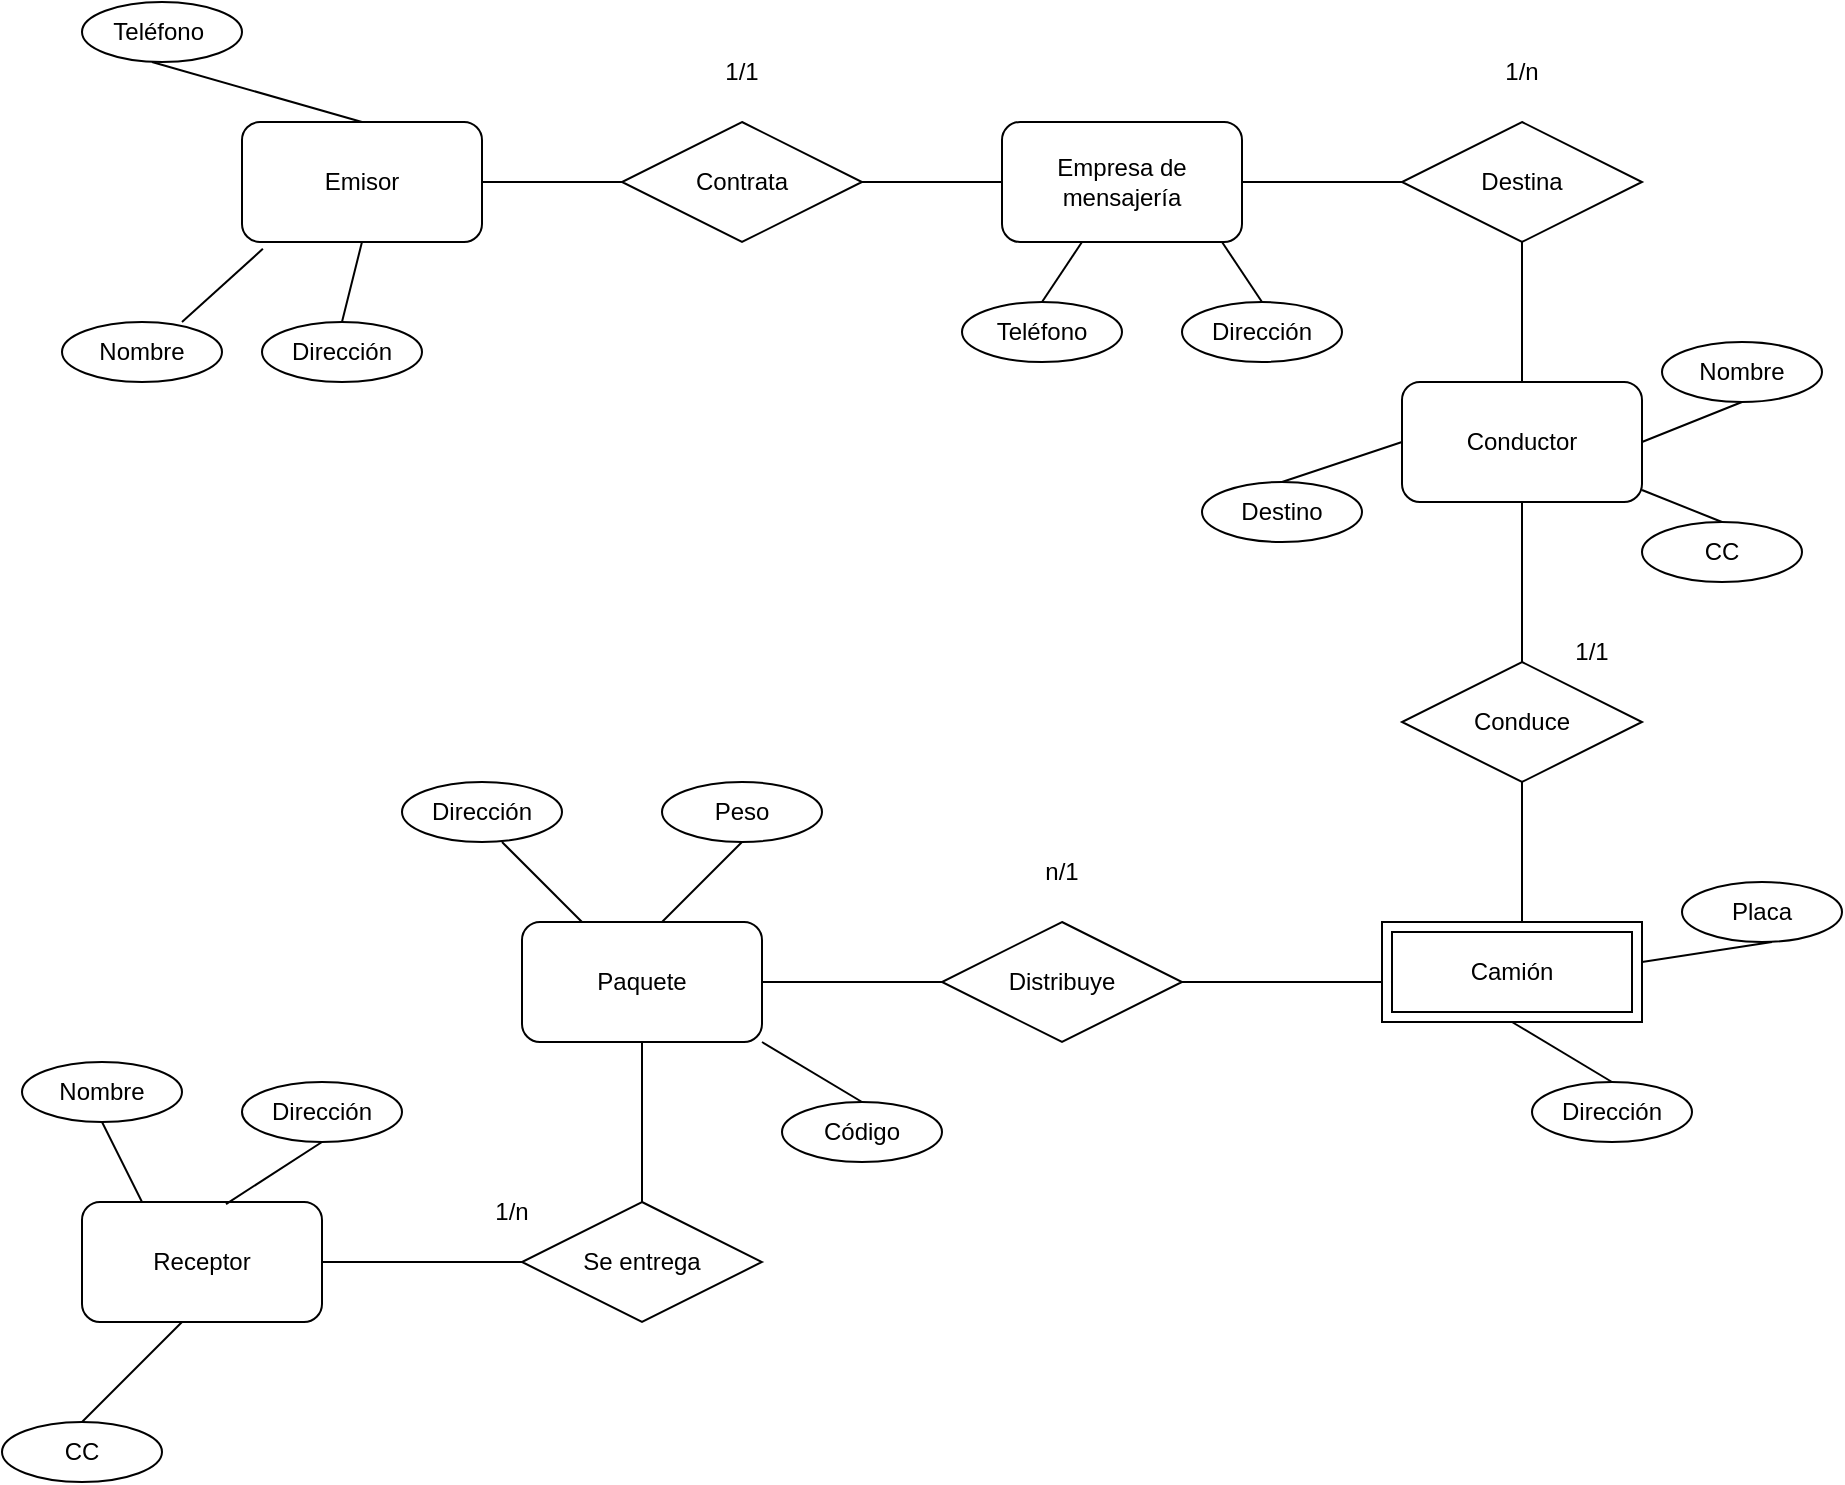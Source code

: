 <mxfile version="16.5.2" type="github">
  <diagram id="R2lEEEUBdFMjLlhIrx00" name="Page-1">
    <mxGraphModel dx="1042" dy="579" grid="1" gridSize="10" guides="1" tooltips="1" connect="1" arrows="1" fold="1" page="1" pageScale="1" pageWidth="850" pageHeight="1100" math="0" shadow="0" extFonts="Permanent Marker^https://fonts.googleapis.com/css?family=Permanent+Marker">
      <root>
        <mxCell id="0" />
        <mxCell id="1" parent="0" />
        <mxCell id="tJBJaZkdlJi__RJF__rX-53" value="Distribuye" style="shape=rhombus;perimeter=rhombusPerimeter;whiteSpace=wrap;html=1;align=center;" vertex="1" parent="1">
          <mxGeometry x="640" y="510" width="120" height="60" as="geometry" />
        </mxCell>
        <mxCell id="tJBJaZkdlJi__RJF__rX-54" value="Contrata" style="shape=rhombus;perimeter=rhombusPerimeter;whiteSpace=wrap;html=1;align=center;" vertex="1" parent="1">
          <mxGeometry x="480" y="110" width="120" height="60" as="geometry" />
        </mxCell>
        <mxCell id="tJBJaZkdlJi__RJF__rX-78" value="Emisor" style="rounded=1;whiteSpace=wrap;html=1;" vertex="1" parent="1">
          <mxGeometry x="290" y="110" width="120" height="60" as="geometry" />
        </mxCell>
        <mxCell id="tJBJaZkdlJi__RJF__rX-80" value="" style="line;strokeWidth=1;rotatable=0;dashed=0;labelPosition=right;align=left;verticalAlign=middle;spacingTop=0;spacingLeft=6;points=[];portConstraint=eastwest;" vertex="1" parent="1">
          <mxGeometry x="410" y="135" width="70" height="10" as="geometry" />
        </mxCell>
        <mxCell id="tJBJaZkdlJi__RJF__rX-83" value="Empresa de mensajería" style="rounded=1;whiteSpace=wrap;html=1;" vertex="1" parent="1">
          <mxGeometry x="670" y="110" width="120" height="60" as="geometry" />
        </mxCell>
        <mxCell id="tJBJaZkdlJi__RJF__rX-84" value="" style="endArrow=none;html=1;rounded=0;exitX=1;exitY=0.5;exitDx=0;exitDy=0;" edge="1" parent="1" source="tJBJaZkdlJi__RJF__rX-54">
          <mxGeometry width="50" height="50" relative="1" as="geometry">
            <mxPoint x="620" y="185" as="sourcePoint" />
            <mxPoint x="670" y="140" as="targetPoint" />
          </mxGeometry>
        </mxCell>
        <mxCell id="tJBJaZkdlJi__RJF__rX-86" value="Destina" style="shape=rhombus;perimeter=rhombusPerimeter;whiteSpace=wrap;html=1;align=center;" vertex="1" parent="1">
          <mxGeometry x="870" y="110" width="120" height="60" as="geometry" />
        </mxCell>
        <mxCell id="tJBJaZkdlJi__RJF__rX-87" value="" style="line;strokeWidth=1;rotatable=0;dashed=0;labelPosition=right;align=left;verticalAlign=middle;spacingTop=0;spacingLeft=6;points=[];portConstraint=eastwest;" vertex="1" parent="1">
          <mxGeometry x="790" y="135" width="80" height="10" as="geometry" />
        </mxCell>
        <mxCell id="tJBJaZkdlJi__RJF__rX-89" value="Conductor" style="rounded=1;whiteSpace=wrap;html=1;" vertex="1" parent="1">
          <mxGeometry x="870" y="240" width="120" height="60" as="geometry" />
        </mxCell>
        <mxCell id="tJBJaZkdlJi__RJF__rX-90" value="" style="line;strokeWidth=1;rotatable=0;dashed=0;labelPosition=right;align=left;verticalAlign=middle;spacingTop=0;spacingLeft=6;points=[];portConstraint=eastwest;direction=north;" vertex="1" parent="1">
          <mxGeometry x="925" y="170" width="10" height="70" as="geometry" />
        </mxCell>
        <mxCell id="tJBJaZkdlJi__RJF__rX-94" value="Conduce" style="shape=rhombus;perimeter=rhombusPerimeter;whiteSpace=wrap;html=1;align=center;" vertex="1" parent="1">
          <mxGeometry x="870" y="380" width="120" height="60" as="geometry" />
        </mxCell>
        <mxCell id="tJBJaZkdlJi__RJF__rX-95" value="" style="line;strokeWidth=1;rotatable=0;dashed=0;labelPosition=right;align=left;verticalAlign=middle;spacingTop=0;spacingLeft=6;points=[];portConstraint=eastwest;direction=north;" vertex="1" parent="1">
          <mxGeometry x="925" y="300" width="10" height="80" as="geometry" />
        </mxCell>
        <mxCell id="tJBJaZkdlJi__RJF__rX-96" value="" style="line;strokeWidth=1;rotatable=0;dashed=0;labelPosition=right;align=left;verticalAlign=middle;spacingTop=0;spacingLeft=6;points=[];portConstraint=eastwest;direction=north;" vertex="1" parent="1">
          <mxGeometry x="925" y="440" width="10" height="70" as="geometry" />
        </mxCell>
        <mxCell id="tJBJaZkdlJi__RJF__rX-100" value="" style="endArrow=none;html=1;rounded=0;" edge="1" parent="1">
          <mxGeometry width="50" height="50" relative="1" as="geometry">
            <mxPoint x="550" y="540" as="sourcePoint" />
            <mxPoint x="640" y="540" as="targetPoint" />
          </mxGeometry>
        </mxCell>
        <mxCell id="tJBJaZkdlJi__RJF__rX-101" value="Paquete" style="rounded=1;whiteSpace=wrap;html=1;" vertex="1" parent="1">
          <mxGeometry x="430" y="510" width="120" height="60" as="geometry" />
        </mxCell>
        <mxCell id="tJBJaZkdlJi__RJF__rX-105" value="Se entrega" style="shape=rhombus;perimeter=rhombusPerimeter;whiteSpace=wrap;html=1;align=center;" vertex="1" parent="1">
          <mxGeometry x="430" y="650" width="120" height="60" as="geometry" />
        </mxCell>
        <mxCell id="tJBJaZkdlJi__RJF__rX-106" value="Receptor" style="rounded=1;whiteSpace=wrap;html=1;" vertex="1" parent="1">
          <mxGeometry x="210" y="650" width="120" height="60" as="geometry" />
        </mxCell>
        <mxCell id="tJBJaZkdlJi__RJF__rX-107" value="" style="endArrow=none;html=1;rounded=0;exitX=1;exitY=0.5;exitDx=0;exitDy=0;" edge="1" parent="1" source="tJBJaZkdlJi__RJF__rX-53">
          <mxGeometry width="50" height="50" relative="1" as="geometry">
            <mxPoint x="820" y="590" as="sourcePoint" />
            <mxPoint x="870" y="540" as="targetPoint" />
          </mxGeometry>
        </mxCell>
        <mxCell id="tJBJaZkdlJi__RJF__rX-108" value="" style="endArrow=none;html=1;rounded=0;" edge="1" parent="1">
          <mxGeometry width="50" height="50" relative="1" as="geometry">
            <mxPoint x="490" y="650" as="sourcePoint" />
            <mxPoint x="490" y="570" as="targetPoint" />
          </mxGeometry>
        </mxCell>
        <mxCell id="tJBJaZkdlJi__RJF__rX-109" value="" style="endArrow=none;html=1;rounded=0;" edge="1" parent="1">
          <mxGeometry width="50" height="50" relative="1" as="geometry">
            <mxPoint x="330" y="680" as="sourcePoint" />
            <mxPoint x="430" y="680" as="targetPoint" />
          </mxGeometry>
        </mxCell>
        <mxCell id="tJBJaZkdlJi__RJF__rX-111" value="Camión" style="shape=ext;margin=3;double=1;whiteSpace=wrap;html=1;align=center;" vertex="1" parent="1">
          <mxGeometry x="860" y="510" width="130" height="50" as="geometry" />
        </mxCell>
        <mxCell id="tJBJaZkdlJi__RJF__rX-113" value="Nombre" style="ellipse;whiteSpace=wrap;html=1;align=center;" vertex="1" parent="1">
          <mxGeometry x="200" y="210" width="80" height="30" as="geometry" />
        </mxCell>
        <mxCell id="tJBJaZkdlJi__RJF__rX-114" value="&lt;span&gt;Dirección&lt;/span&gt;" style="ellipse;whiteSpace=wrap;html=1;align=center;" vertex="1" parent="1">
          <mxGeometry x="300" y="210" width="80" height="30" as="geometry" />
        </mxCell>
        <mxCell id="tJBJaZkdlJi__RJF__rX-118" value="" style="endArrow=none;html=1;rounded=0;entryX=0.087;entryY=1.057;entryDx=0;entryDy=0;entryPerimeter=0;" edge="1" parent="1" target="tJBJaZkdlJi__RJF__rX-78">
          <mxGeometry width="50" height="50" relative="1" as="geometry">
            <mxPoint x="260" y="210" as="sourcePoint" />
            <mxPoint x="310" y="160" as="targetPoint" />
          </mxGeometry>
        </mxCell>
        <mxCell id="tJBJaZkdlJi__RJF__rX-119" value="" style="endArrow=none;html=1;rounded=0;entryX=0.5;entryY=1;entryDx=0;entryDy=0;exitX=0.5;exitY=0;exitDx=0;exitDy=0;" edge="1" parent="1" source="tJBJaZkdlJi__RJF__rX-114" target="tJBJaZkdlJi__RJF__rX-78">
          <mxGeometry width="50" height="50" relative="1" as="geometry">
            <mxPoint x="330" y="210" as="sourcePoint" />
            <mxPoint x="360" y="180" as="targetPoint" />
          </mxGeometry>
        </mxCell>
        <mxCell id="tJBJaZkdlJi__RJF__rX-120" value="Nombre" style="ellipse;whiteSpace=wrap;html=1;align=center;" vertex="1" parent="1">
          <mxGeometry x="1000" y="220" width="80" height="30" as="geometry" />
        </mxCell>
        <mxCell id="tJBJaZkdlJi__RJF__rX-121" value="Destino" style="ellipse;whiteSpace=wrap;html=1;align=center;" vertex="1" parent="1">
          <mxGeometry x="770" y="290" width="80" height="30" as="geometry" />
        </mxCell>
        <mxCell id="tJBJaZkdlJi__RJF__rX-122" value="Teléfono" style="ellipse;whiteSpace=wrap;html=1;align=center;" vertex="1" parent="1">
          <mxGeometry x="650" y="200" width="80" height="30" as="geometry" />
        </mxCell>
        <mxCell id="tJBJaZkdlJi__RJF__rX-123" value="Dirección" style="ellipse;whiteSpace=wrap;html=1;align=center;" vertex="1" parent="1">
          <mxGeometry x="760" y="200" width="80" height="30" as="geometry" />
        </mxCell>
        <mxCell id="tJBJaZkdlJi__RJF__rX-124" value="Placa" style="ellipse;whiteSpace=wrap;html=1;align=center;" vertex="1" parent="1">
          <mxGeometry x="1010" y="490" width="80" height="30" as="geometry" />
        </mxCell>
        <mxCell id="tJBJaZkdlJi__RJF__rX-126" value="Dirección" style="ellipse;whiteSpace=wrap;html=1;align=center;" vertex="1" parent="1">
          <mxGeometry x="935" y="590" width="80" height="30" as="geometry" />
        </mxCell>
        <mxCell id="tJBJaZkdlJi__RJF__rX-127" value="Dirección" style="ellipse;whiteSpace=wrap;html=1;align=center;" vertex="1" parent="1">
          <mxGeometry x="370" y="440" width="80" height="30" as="geometry" />
        </mxCell>
        <mxCell id="tJBJaZkdlJi__RJF__rX-128" value="Peso" style="ellipse;whiteSpace=wrap;html=1;align=center;" vertex="1" parent="1">
          <mxGeometry x="500" y="440" width="80" height="30" as="geometry" />
        </mxCell>
        <mxCell id="tJBJaZkdlJi__RJF__rX-129" value="Código" style="ellipse;whiteSpace=wrap;html=1;align=center;" vertex="1" parent="1">
          <mxGeometry x="560" y="600" width="80" height="30" as="geometry" />
        </mxCell>
        <mxCell id="tJBJaZkdlJi__RJF__rX-130" value="Nombre" style="ellipse;whiteSpace=wrap;html=1;align=center;" vertex="1" parent="1">
          <mxGeometry x="180" y="580" width="80" height="30" as="geometry" />
        </mxCell>
        <mxCell id="tJBJaZkdlJi__RJF__rX-131" value="Dirección" style="ellipse;whiteSpace=wrap;html=1;align=center;" vertex="1" parent="1">
          <mxGeometry x="290" y="590" width="80" height="30" as="geometry" />
        </mxCell>
        <mxCell id="tJBJaZkdlJi__RJF__rX-132" value="CC" style="ellipse;whiteSpace=wrap;html=1;align=center;" vertex="1" parent="1">
          <mxGeometry x="170" y="760" width="80" height="30" as="geometry" />
        </mxCell>
        <mxCell id="tJBJaZkdlJi__RJF__rX-134" value="CC" style="ellipse;whiteSpace=wrap;html=1;align=center;" vertex="1" parent="1">
          <mxGeometry x="990" y="310" width="80" height="30" as="geometry" />
        </mxCell>
        <mxCell id="tJBJaZkdlJi__RJF__rX-135" value="n/1" style="text;html=1;strokeColor=none;fillColor=none;align=center;verticalAlign=middle;whiteSpace=wrap;rounded=0;" vertex="1" parent="1">
          <mxGeometry x="670" y="470" width="60" height="30" as="geometry" />
        </mxCell>
        <mxCell id="tJBJaZkdlJi__RJF__rX-136" value="1/1" style="text;html=1;strokeColor=none;fillColor=none;align=center;verticalAlign=middle;whiteSpace=wrap;rounded=0;" vertex="1" parent="1">
          <mxGeometry x="510" y="70" width="60" height="30" as="geometry" />
        </mxCell>
        <mxCell id="tJBJaZkdlJi__RJF__rX-137" value="1/n" style="text;html=1;strokeColor=none;fillColor=none;align=center;verticalAlign=middle;whiteSpace=wrap;rounded=0;" vertex="1" parent="1">
          <mxGeometry x="900" y="70" width="60" height="30" as="geometry" />
        </mxCell>
        <mxCell id="tJBJaZkdlJi__RJF__rX-138" value="1/1" style="text;html=1;strokeColor=none;fillColor=none;align=center;verticalAlign=middle;whiteSpace=wrap;rounded=0;" vertex="1" parent="1">
          <mxGeometry x="935" y="360" width="60" height="30" as="geometry" />
        </mxCell>
        <mxCell id="tJBJaZkdlJi__RJF__rX-139" value="1/n" style="text;html=1;strokeColor=none;fillColor=none;align=center;verticalAlign=middle;whiteSpace=wrap;rounded=0;" vertex="1" parent="1">
          <mxGeometry x="395" y="640" width="60" height="30" as="geometry" />
        </mxCell>
        <mxCell id="tJBJaZkdlJi__RJF__rX-140" value="" style="endArrow=none;html=1;rounded=0;exitX=0.5;exitY=0;exitDx=0;exitDy=0;" edge="1" parent="1" source="tJBJaZkdlJi__RJF__rX-122">
          <mxGeometry width="50" height="50" relative="1" as="geometry">
            <mxPoint x="660" y="220" as="sourcePoint" />
            <mxPoint x="710" y="170" as="targetPoint" />
          </mxGeometry>
        </mxCell>
        <mxCell id="tJBJaZkdlJi__RJF__rX-142" value="" style="endArrow=none;html=1;rounded=0;exitX=0.5;exitY=0;exitDx=0;exitDy=0;" edge="1" parent="1" source="tJBJaZkdlJi__RJF__rX-123">
          <mxGeometry width="50" height="50" relative="1" as="geometry">
            <mxPoint x="730" y="220" as="sourcePoint" />
            <mxPoint x="780" y="170" as="targetPoint" />
          </mxGeometry>
        </mxCell>
        <mxCell id="tJBJaZkdlJi__RJF__rX-143" value="" style="endArrow=none;html=1;rounded=0;exitX=0.5;exitY=0;exitDx=0;exitDy=0;" edge="1" parent="1" source="tJBJaZkdlJi__RJF__rX-121">
          <mxGeometry width="50" height="50" relative="1" as="geometry">
            <mxPoint x="820" y="320" as="sourcePoint" />
            <mxPoint x="870" y="270" as="targetPoint" />
          </mxGeometry>
        </mxCell>
        <mxCell id="tJBJaZkdlJi__RJF__rX-144" value="" style="endArrow=none;html=1;rounded=0;exitX=0.5;exitY=0;exitDx=0;exitDy=0;" edge="1" parent="1">
          <mxGeometry width="50" height="50" relative="1" as="geometry">
            <mxPoint x="990" y="270" as="sourcePoint" />
            <mxPoint x="1040" y="250" as="targetPoint" />
          </mxGeometry>
        </mxCell>
        <mxCell id="tJBJaZkdlJi__RJF__rX-145" value="" style="endArrow=none;html=1;rounded=0;" edge="1" parent="1" source="tJBJaZkdlJi__RJF__rX-89">
          <mxGeometry width="50" height="50" relative="1" as="geometry">
            <mxPoint x="970" y="330" as="sourcePoint" />
            <mxPoint x="1030" y="310" as="targetPoint" />
          </mxGeometry>
        </mxCell>
        <mxCell id="tJBJaZkdlJi__RJF__rX-147" value="" style="endArrow=none;html=1;rounded=0;" edge="1" parent="1">
          <mxGeometry width="50" height="50" relative="1" as="geometry">
            <mxPoint x="990" y="530" as="sourcePoint" />
            <mxPoint x="1055" y="520" as="targetPoint" />
          </mxGeometry>
        </mxCell>
        <mxCell id="tJBJaZkdlJi__RJF__rX-148" value="" style="endArrow=none;html=1;rounded=0;exitX=0.5;exitY=0;exitDx=0;exitDy=0;" edge="1" parent="1" source="tJBJaZkdlJi__RJF__rX-126">
          <mxGeometry width="50" height="50" relative="1" as="geometry">
            <mxPoint x="875" y="610" as="sourcePoint" />
            <mxPoint x="925" y="560" as="targetPoint" />
          </mxGeometry>
        </mxCell>
        <mxCell id="tJBJaZkdlJi__RJF__rX-149" value="" style="endArrow=none;html=1;rounded=0;" edge="1" parent="1">
          <mxGeometry width="50" height="50" relative="1" as="geometry">
            <mxPoint x="500" y="510" as="sourcePoint" />
            <mxPoint x="540" y="470" as="targetPoint" />
            <Array as="points">
              <mxPoint x="510" y="500" />
            </Array>
          </mxGeometry>
        </mxCell>
        <mxCell id="tJBJaZkdlJi__RJF__rX-151" value="" style="endArrow=none;html=1;rounded=0;exitX=0.25;exitY=0;exitDx=0;exitDy=0;" edge="1" parent="1" source="tJBJaZkdlJi__RJF__rX-101">
          <mxGeometry width="50" height="50" relative="1" as="geometry">
            <mxPoint x="370" y="520" as="sourcePoint" />
            <mxPoint x="420" y="470" as="targetPoint" />
            <Array as="points" />
          </mxGeometry>
        </mxCell>
        <mxCell id="tJBJaZkdlJi__RJF__rX-153" value="" style="endArrow=none;html=1;rounded=0;entryX=1;entryY=1;entryDx=0;entryDy=0;exitX=0.5;exitY=0;exitDx=0;exitDy=0;" edge="1" parent="1" source="tJBJaZkdlJi__RJF__rX-129" target="tJBJaZkdlJi__RJF__rX-101">
          <mxGeometry width="50" height="50" relative="1" as="geometry">
            <mxPoint x="600" y="590" as="sourcePoint" />
            <mxPoint x="650" y="540" as="targetPoint" />
          </mxGeometry>
        </mxCell>
        <mxCell id="tJBJaZkdlJi__RJF__rX-154" value="" style="endArrow=none;html=1;rounded=0;exitX=0.6;exitY=0.017;exitDx=0;exitDy=0;exitPerimeter=0;" edge="1" parent="1" source="tJBJaZkdlJi__RJF__rX-106">
          <mxGeometry width="50" height="50" relative="1" as="geometry">
            <mxPoint x="280" y="670" as="sourcePoint" />
            <mxPoint x="330" y="620" as="targetPoint" />
          </mxGeometry>
        </mxCell>
        <mxCell id="tJBJaZkdlJi__RJF__rX-155" value="" style="endArrow=none;html=1;rounded=0;entryX=0.5;entryY=1;entryDx=0;entryDy=0;exitX=0.25;exitY=0;exitDx=0;exitDy=0;" edge="1" parent="1" source="tJBJaZkdlJi__RJF__rX-106" target="tJBJaZkdlJi__RJF__rX-130">
          <mxGeometry width="50" height="50" relative="1" as="geometry">
            <mxPoint x="600" y="630" as="sourcePoint" />
            <mxPoint x="650" y="580" as="targetPoint" />
            <Array as="points" />
          </mxGeometry>
        </mxCell>
        <mxCell id="tJBJaZkdlJi__RJF__rX-157" value="" style="endArrow=none;html=1;rounded=0;" edge="1" parent="1">
          <mxGeometry width="50" height="50" relative="1" as="geometry">
            <mxPoint x="210" y="760" as="sourcePoint" />
            <mxPoint x="260" y="710" as="targetPoint" />
          </mxGeometry>
        </mxCell>
        <mxCell id="tJBJaZkdlJi__RJF__rX-159" value="Teléfono&amp;nbsp;" style="ellipse;whiteSpace=wrap;html=1;align=center;" vertex="1" parent="1">
          <mxGeometry x="210" y="50" width="80" height="30" as="geometry" />
        </mxCell>
        <mxCell id="tJBJaZkdlJi__RJF__rX-160" value="" style="endArrow=none;html=1;rounded=0;exitX=0.5;exitY=0;exitDx=0;exitDy=0;" edge="1" parent="1" source="tJBJaZkdlJi__RJF__rX-78">
          <mxGeometry width="50" height="50" relative="1" as="geometry">
            <mxPoint x="195" y="130" as="sourcePoint" />
            <mxPoint x="245" y="80" as="targetPoint" />
            <Array as="points" />
          </mxGeometry>
        </mxCell>
      </root>
    </mxGraphModel>
  </diagram>
</mxfile>
